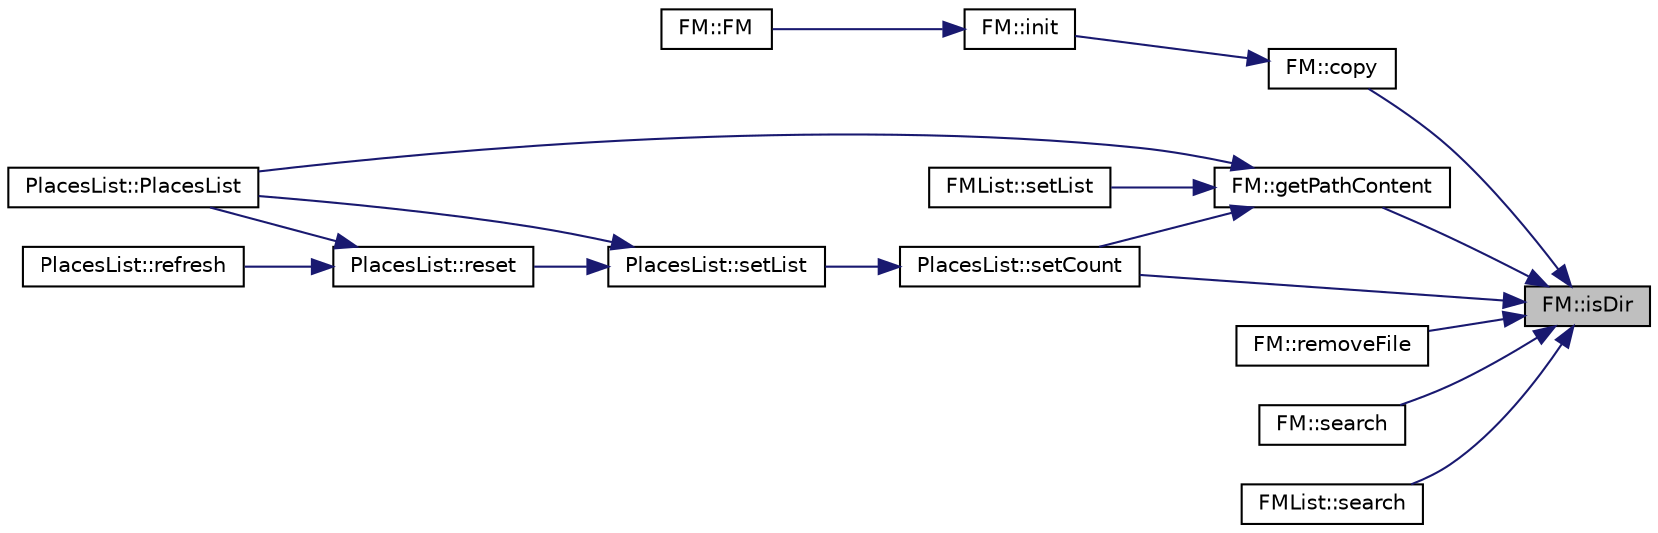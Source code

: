 digraph "FM::isDir"
{
 // INTERACTIVE_SVG=YES
 // LATEX_PDF_SIZE
  edge [fontname="Helvetica",fontsize="10",labelfontname="Helvetica",labelfontsize="10"];
  node [fontname="Helvetica",fontsize="10",shape=record];
  rankdir="RL";
  Node396 [label="FM::isDir",height=0.2,width=0.4,color="black", fillcolor="grey75", style="filled", fontcolor="black",tooltip=" "];
  Node396 -> Node397 [dir="back",color="midnightblue",fontsize="10",style="solid",fontname="Helvetica"];
  Node397 [label="FM::copy",height=0.2,width=0.4,color="black", fillcolor="white", style="filled",URL="$class_f_m.html#ae8d94b51a8940f8a426ff0868f769f28",tooltip=" "];
  Node397 -> Node398 [dir="back",color="midnightblue",fontsize="10",style="solid",fontname="Helvetica"];
  Node398 [label="FM::init",height=0.2,width=0.4,color="black", fillcolor="white", style="filled",URL="$class_f_m.html#a2963953441035d07e786165e7fa31d27",tooltip=" "];
  Node398 -> Node399 [dir="back",color="midnightblue",fontsize="10",style="solid",fontname="Helvetica"];
  Node399 [label="FM::FM",height=0.2,width=0.4,color="black", fillcolor="white", style="filled",URL="$class_f_m.html#a407bfd40f7070f79a04386a2332ecd59",tooltip=" "];
  Node396 -> Node400 [dir="back",color="midnightblue",fontsize="10",style="solid",fontname="Helvetica"];
  Node400 [label="FM::getPathContent",height=0.2,width=0.4,color="black", fillcolor="white", style="filled",URL="$class_f_m.html#a77bf044f9e7b8b1cec0eb4a3dcd5e526",tooltip=" "];
  Node400 -> Node401 [dir="back",color="midnightblue",fontsize="10",style="solid",fontname="Helvetica"];
  Node401 [label="PlacesList::PlacesList",height=0.2,width=0.4,color="black", fillcolor="white", style="filled",URL="$class_places_list.html#a6a5f61e12f9c72591c6d333d97f93488",tooltip=" "];
  Node400 -> Node402 [dir="back",color="midnightblue",fontsize="10",style="solid",fontname="Helvetica"];
  Node402 [label="PlacesList::setCount",height=0.2,width=0.4,color="black", fillcolor="white", style="filled",URL="$class_places_list.html#a28e115db76b8e6f53158833037e5e959",tooltip=" "];
  Node402 -> Node403 [dir="back",color="midnightblue",fontsize="10",style="solid",fontname="Helvetica"];
  Node403 [label="PlacesList::setList",height=0.2,width=0.4,color="black", fillcolor="white", style="filled",URL="$class_places_list.html#a97a8a712f20cd66fe4db1dcc5a29dba2",tooltip=" "];
  Node403 -> Node401 [dir="back",color="midnightblue",fontsize="10",style="solid",fontname="Helvetica"];
  Node403 -> Node404 [dir="back",color="midnightblue",fontsize="10",style="solid",fontname="Helvetica"];
  Node404 [label="PlacesList::reset",height=0.2,width=0.4,color="black", fillcolor="white", style="filled",URL="$class_places_list.html#ab5382f7dc4b06d050f8a932921625b73",tooltip=" "];
  Node404 -> Node401 [dir="back",color="midnightblue",fontsize="10",style="solid",fontname="Helvetica"];
  Node404 -> Node405 [dir="back",color="midnightblue",fontsize="10",style="solid",fontname="Helvetica"];
  Node405 [label="PlacesList::refresh",height=0.2,width=0.4,color="black", fillcolor="white", style="filled",URL="$class_places_list.html#adbf2759aafc3cf0e3169975238419f09",tooltip=" "];
  Node400 -> Node406 [dir="back",color="midnightblue",fontsize="10",style="solid",fontname="Helvetica"];
  Node406 [label="FMList::setList",height=0.2,width=0.4,color="black", fillcolor="white", style="filled",URL="$class_f_m_list.html#a4dba56c4c27222f874af68580d569e1a",tooltip=" "];
  Node396 -> Node407 [dir="back",color="midnightblue",fontsize="10",style="solid",fontname="Helvetica"];
  Node407 [label="FM::removeFile",height=0.2,width=0.4,color="black", fillcolor="white", style="filled",URL="$class_f_m.html#a8da3f147cc8bc3fccd137ad752352fe3",tooltip=" "];
  Node396 -> Node408 [dir="back",color="midnightblue",fontsize="10",style="solid",fontname="Helvetica"];
  Node408 [label="FM::search",height=0.2,width=0.4,color="black", fillcolor="white", style="filled",URL="$class_f_m.html#a3833288b06c979f561e6e8dfc961a3d0",tooltip=" "];
  Node396 -> Node409 [dir="back",color="midnightblue",fontsize="10",style="solid",fontname="Helvetica"];
  Node409 [label="FMList::search",height=0.2,width=0.4,color="black", fillcolor="white", style="filled",URL="$class_f_m_list.html#a4a98c483553084a0ef11dd5b0f4dd5bf",tooltip=" "];
  Node396 -> Node402 [dir="back",color="midnightblue",fontsize="10",style="solid",fontname="Helvetica"];
}
